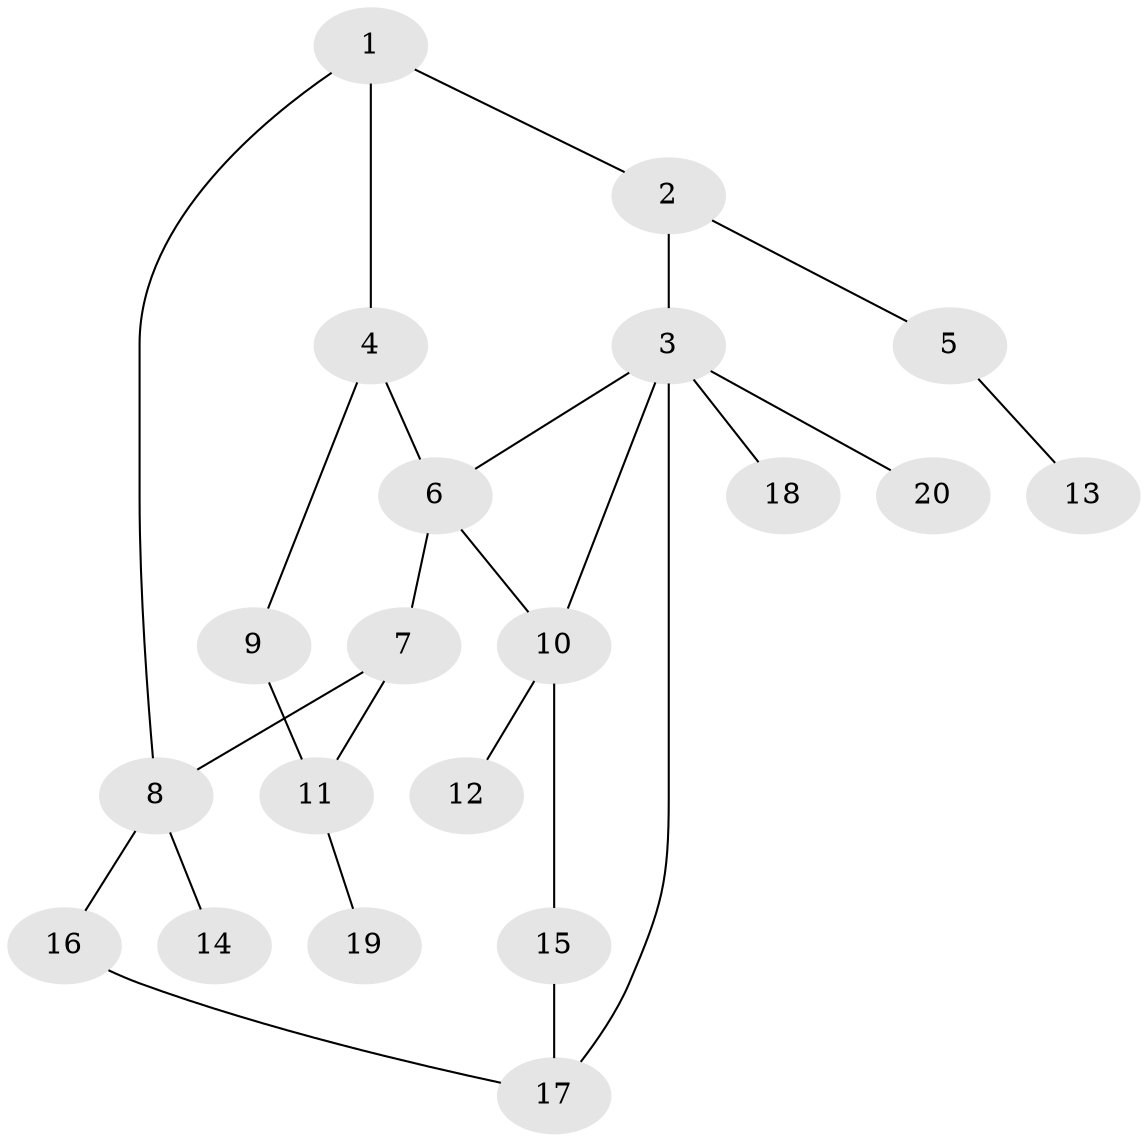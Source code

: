// Generated by graph-tools (version 1.1) at 2025/46/02/15/25 05:46:28]
// undirected, 20 vertices, 25 edges
graph export_dot {
graph [start="1"]
  node [color=gray90,style=filled];
  1;
  2;
  3;
  4;
  5;
  6;
  7;
  8;
  9;
  10;
  11;
  12;
  13;
  14;
  15;
  16;
  17;
  18;
  19;
  20;
  1 -- 2;
  1 -- 4;
  1 -- 8;
  2 -- 3;
  2 -- 5;
  3 -- 6;
  3 -- 18;
  3 -- 20;
  3 -- 17;
  3 -- 10;
  4 -- 9;
  4 -- 6;
  5 -- 13;
  6 -- 7;
  6 -- 10;
  7 -- 8;
  7 -- 11;
  8 -- 14;
  8 -- 16;
  9 -- 11;
  10 -- 12;
  10 -- 15;
  11 -- 19;
  15 -- 17;
  16 -- 17;
}
